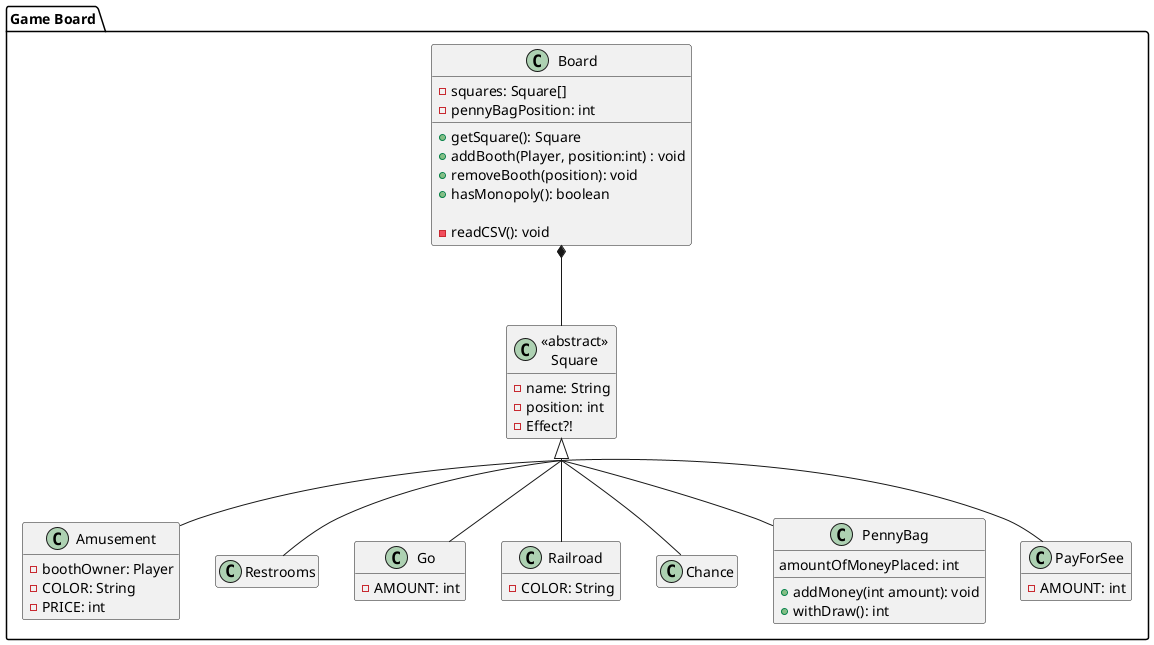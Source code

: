 @startuml
hide empty members
skinparam groupInheritance 2
package "Game Board" {
    class Board{
    -squares: Square[]
        -pennyBagPosition: int

        +getSquare(): Square
        +addBooth(Player, position:int) : void
        +removeBooth(position): void
        +hasMonopoly(): boolean

        -readCSV(): void
    }

    class "<<abstract>>\nSquare" as Square{
        -name: String
        -position: int
        -Effect?!
    }
        class Amusement{
          -boothOwner: Player
          -COLOR: String
          -PRICE: int
        }
        class Restrooms
        class Go{
          -AMOUNT: int
        }
        'before was start
        class Railroad{
           -COLOR: String
        }
        class Chance
        class PennyBag{
           amountOfMoneyPlaced: int

           +addMoney(int amount): void
           +withDraw(): int

        }
        class PayForSee{
           -AMOUNT: int
        }
}

    Board *-down- Square
    Square <|-- Restrooms
    Square <|-- Amusement
    Square <|-- Railroad
    Square <|-- PayForSee
    Square <|-- PennyBag
    Square <|-- Go
    Square <|-- Chance

@enduml
